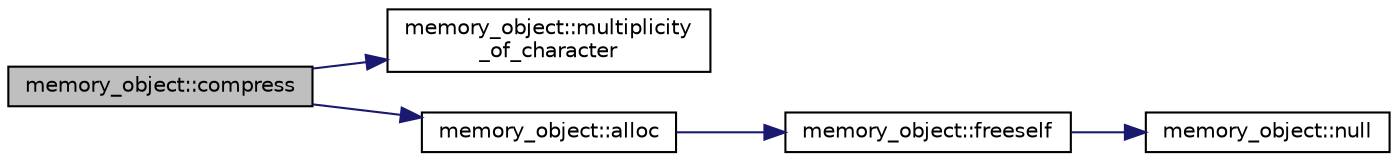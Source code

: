 digraph "memory_object::compress"
{
  edge [fontname="Helvetica",fontsize="10",labelfontname="Helvetica",labelfontsize="10"];
  node [fontname="Helvetica",fontsize="10",shape=record];
  rankdir="LR";
  Node31 [label="memory_object::compress",height=0.2,width=0.4,color="black", fillcolor="grey75", style="filled", fontcolor="black"];
  Node31 -> Node32 [color="midnightblue",fontsize="10",style="solid",fontname="Helvetica"];
  Node32 [label="memory_object::multiplicity\l_of_character",height=0.2,width=0.4,color="black", fillcolor="white", style="filled",URL="$d8/d67/classmemory__object.html#ae756f2f73b88d0150deb1d2b32b5d7a5"];
  Node31 -> Node33 [color="midnightblue",fontsize="10",style="solid",fontname="Helvetica"];
  Node33 [label="memory_object::alloc",height=0.2,width=0.4,color="black", fillcolor="white", style="filled",URL="$d8/d67/classmemory__object.html#a0768d510d8df4bed863435b637750185"];
  Node33 -> Node34 [color="midnightblue",fontsize="10",style="solid",fontname="Helvetica"];
  Node34 [label="memory_object::freeself",height=0.2,width=0.4,color="black", fillcolor="white", style="filled",URL="$d8/d67/classmemory__object.html#aea989e6df86ed48049a2747df074b62a"];
  Node34 -> Node35 [color="midnightblue",fontsize="10",style="solid",fontname="Helvetica"];
  Node35 [label="memory_object::null",height=0.2,width=0.4,color="black", fillcolor="white", style="filled",URL="$d8/d67/classmemory__object.html#a9e538ffb790fddfebcf9557386af1e76"];
}
